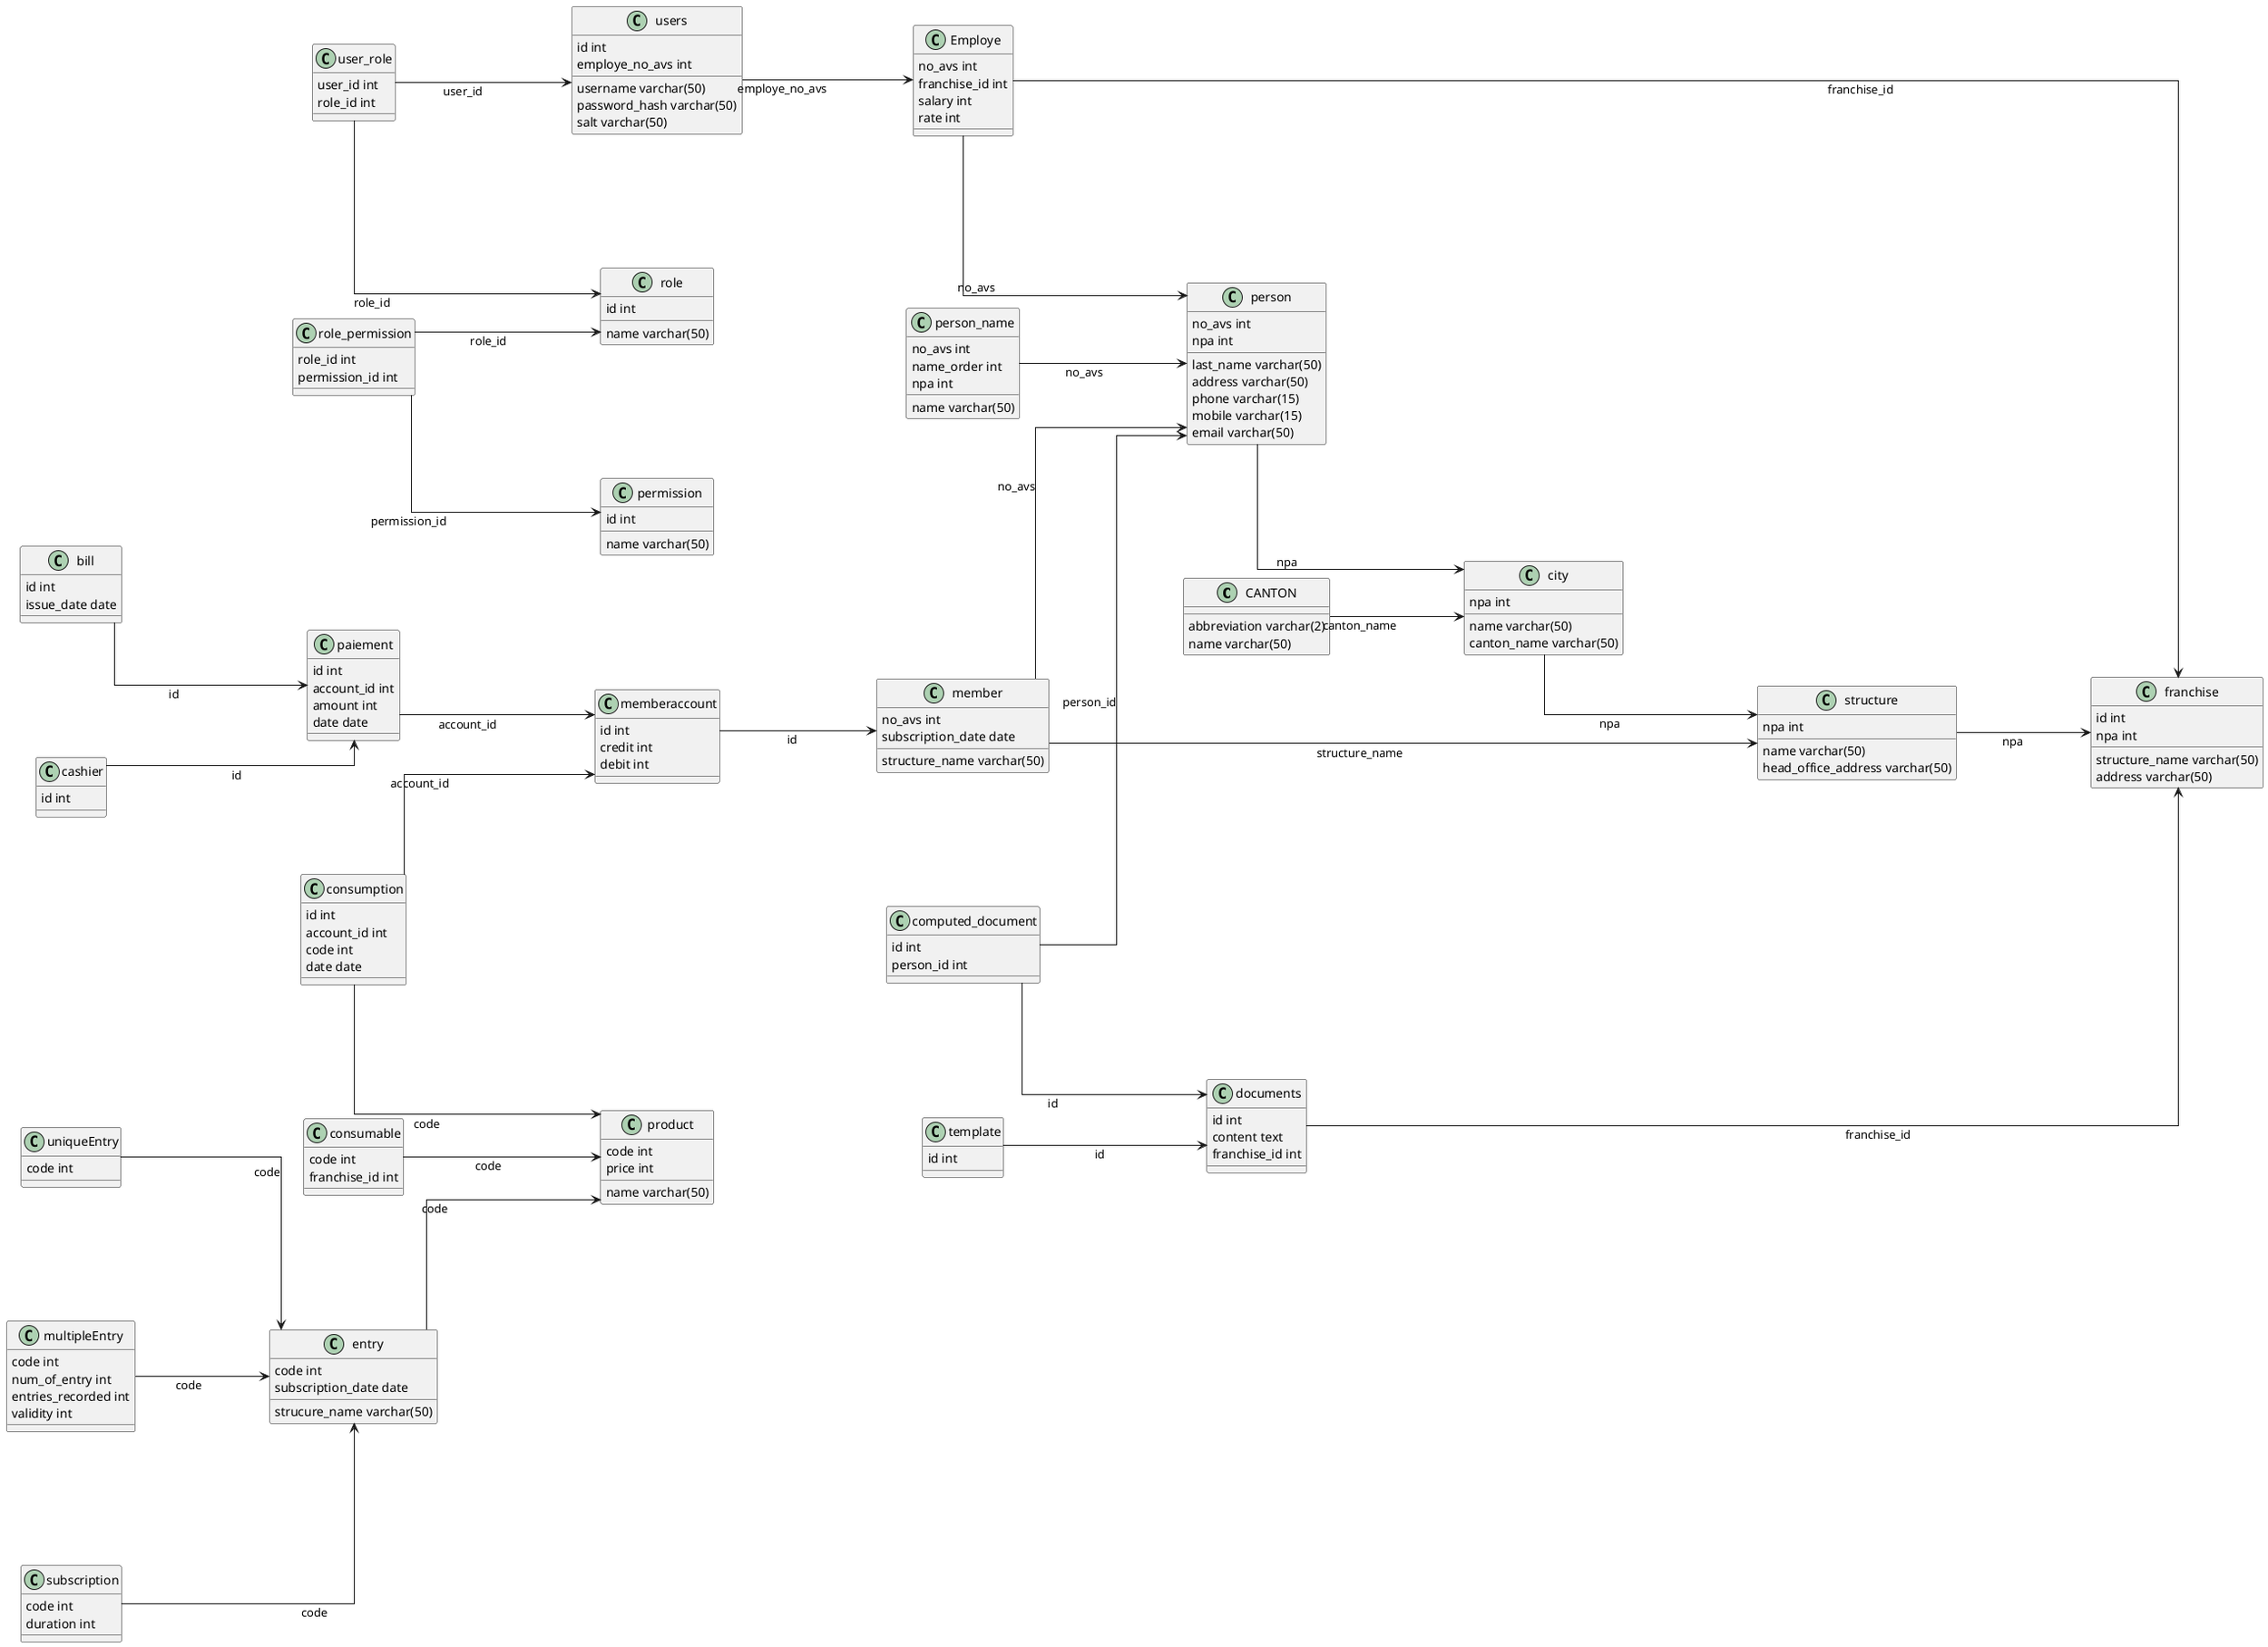 @startuml
skinparam linetype ortho

skinparam nodesep 150
skinparam ranksep 150


left to right direction

CLASS CANTON {
  abbreviation varchar(2)
  name varchar(50)
}

CLASS city {
  npa int
  name varchar(50)
  canton_name varchar(50)
}

CLASS structure {
  name varchar(50)
  head_office_address varchar(50)
  npa int
}

CLASS franchise {
  id int
  structure_name varchar(50)
  npa int
  address varchar(50)
}

CLASS person {
  no_avs int
  last_name varchar(50)
  address varchar(50)
  npa int
  phone varchar(15)
  mobile varchar(15)
  email varchar(50)
}

CLASS person_name {
  no_avs int
  name_order int
  npa int
  name varchar(50)
}

CLASS Employe {
  no_avs int
  franchise_id int
  salary int
  rate int
}

CLASS member {
  no_avs int
  structure_name varchar(50)
  subscription_date date
}

CLASS memberaccount {
  id int
  credit int
  debit int
}

CLASS product {
  code int
  price int
  name varchar(50)
}

CLASS consumption {
  id int
  account_id int
  code int
  date date
}

CLASS users {
  id int
  username varchar(50)
  password_hash varchar(50)
  salt varchar(50)
  employe_no_avs int
}

CLASS role {
  id int
  name varchar(50)
}

CLASS user_role {
  user_id int
  role_id int
}

CLASS permission {
  id int
  name varchar(50)
}

CLASS role_permission {
  role_id int
  permission_id int
}

CLASS documents {
  id int
  content text
  franchise_id int
}

CLASS template {
  id int
}

CLASS computed_document {
  id int
  person_id int
}

CLASS paiement {
  id int
  account_id int
  amount int
  date date
}

CLASS cashier {
  id int
}

CLASS bill {
  id int
  issue_date date
}

CLASS consumable {
  code int
  franchise_id int
}

CLASS entry {
  code int
  subscription_date date
  strucure_name varchar(50)
}

CLASS uniqueEntry {
  code int
}

CLASS multipleEntry {
  code int
  num_of_entry int
  entries_recorded int
  validity int
}

CLASS subscription {
  code int
  duration int
}

CANTON --> city : canton_name
city --> structure : npa
structure --> franchise : npa
person --> city : npa
person_name --> person : no_avs
Employe --> person : no_avs
Employe --> franchise : franchise_id
member --> person : no_avs
member --> structure : structure_name
memberaccount --> member : id
consumption --> memberaccount : account_id
consumption --> product : code
users --> Employe : employe_no_avs
user_role --> users : user_id
user_role --> role : role_id
role_permission --> role : role_id
role_permission --> permission : permission_id
documents --> franchise : franchise_id
template --> documents : id
computed_document --> documents : id
computed_document --> person : person_id
paiement --> memberaccount : account_id
cashier --> paiement : id
bill --> paiement : id
consumable --> product : code
entry --> product : code
uniqueEntry --> entry : code
multipleEntry --> entry : code
subscription --> entry : code

@enduml
